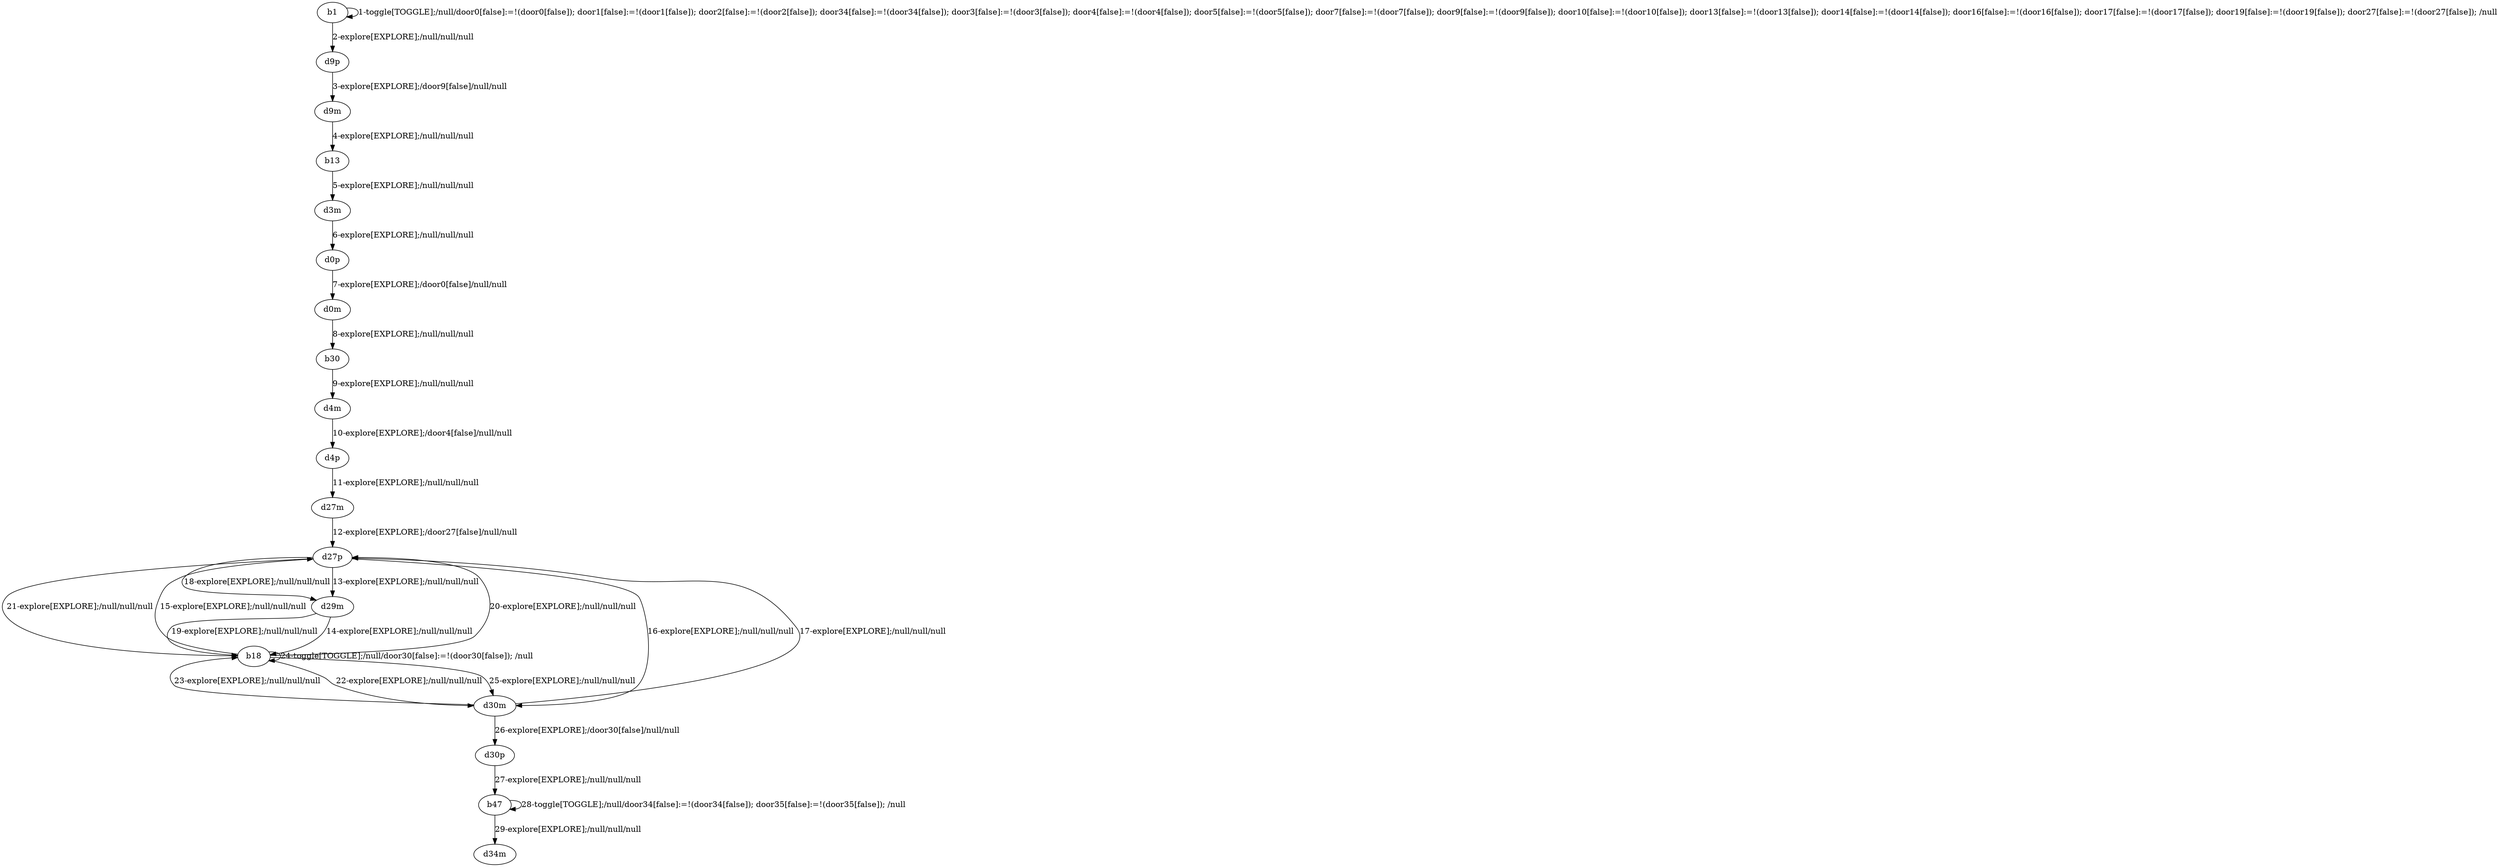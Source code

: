 # Total number of goals covered by this test: 5
# d30m --> b18
# b47 --> b47
# b47 --> d34m
# d30m --> d30p
# d30p --> b47

digraph g {
"b1" -> "b1" [label = "1-toggle[TOGGLE];/null/door0[false]:=!(door0[false]); door1[false]:=!(door1[false]); door2[false]:=!(door2[false]); door34[false]:=!(door34[false]); door3[false]:=!(door3[false]); door4[false]:=!(door4[false]); door5[false]:=!(door5[false]); door7[false]:=!(door7[false]); door9[false]:=!(door9[false]); door10[false]:=!(door10[false]); door13[false]:=!(door13[false]); door14[false]:=!(door14[false]); door16[false]:=!(door16[false]); door17[false]:=!(door17[false]); door19[false]:=!(door19[false]); door27[false]:=!(door27[false]); /null"];
"b1" -> "d9p" [label = "2-explore[EXPLORE];/null/null/null"];
"d9p" -> "d9m" [label = "3-explore[EXPLORE];/door9[false]/null/null"];
"d9m" -> "b13" [label = "4-explore[EXPLORE];/null/null/null"];
"b13" -> "d3m" [label = "5-explore[EXPLORE];/null/null/null"];
"d3m" -> "d0p" [label = "6-explore[EXPLORE];/null/null/null"];
"d0p" -> "d0m" [label = "7-explore[EXPLORE];/door0[false]/null/null"];
"d0m" -> "b30" [label = "8-explore[EXPLORE];/null/null/null"];
"b30" -> "d4m" [label = "9-explore[EXPLORE];/null/null/null"];
"d4m" -> "d4p" [label = "10-explore[EXPLORE];/door4[false]/null/null"];
"d4p" -> "d27m" [label = "11-explore[EXPLORE];/null/null/null"];
"d27m" -> "d27p" [label = "12-explore[EXPLORE];/door27[false]/null/null"];
"d27p" -> "d29m" [label = "13-explore[EXPLORE];/null/null/null"];
"d29m" -> "b18" [label = "14-explore[EXPLORE];/null/null/null"];
"b18" -> "d27p" [label = "15-explore[EXPLORE];/null/null/null"];
"d27p" -> "d30m" [label = "16-explore[EXPLORE];/null/null/null"];
"d30m" -> "d27p" [label = "17-explore[EXPLORE];/null/null/null"];
"d27p" -> "d29m" [label = "18-explore[EXPLORE];/null/null/null"];
"d29m" -> "b18" [label = "19-explore[EXPLORE];/null/null/null"];
"b18" -> "d27p" [label = "20-explore[EXPLORE];/null/null/null"];
"d27p" -> "b18" [label = "21-explore[EXPLORE];/null/null/null"];
"b18" -> "d30m" [label = "22-explore[EXPLORE];/null/null/null"];
"d30m" -> "b18" [label = "23-explore[EXPLORE];/null/null/null"];
"b18" -> "b18" [label = "24-toggle[TOGGLE];/null/door30[false]:=!(door30[false]); /null"];
"b18" -> "d30m" [label = "25-explore[EXPLORE];/null/null/null"];
"d30m" -> "d30p" [label = "26-explore[EXPLORE];/door30[false]/null/null"];
"d30p" -> "b47" [label = "27-explore[EXPLORE];/null/null/null"];
"b47" -> "b47" [label = "28-toggle[TOGGLE];/null/door34[false]:=!(door34[false]); door35[false]:=!(door35[false]); /null"];
"b47" -> "d34m" [label = "29-explore[EXPLORE];/null/null/null"];
}